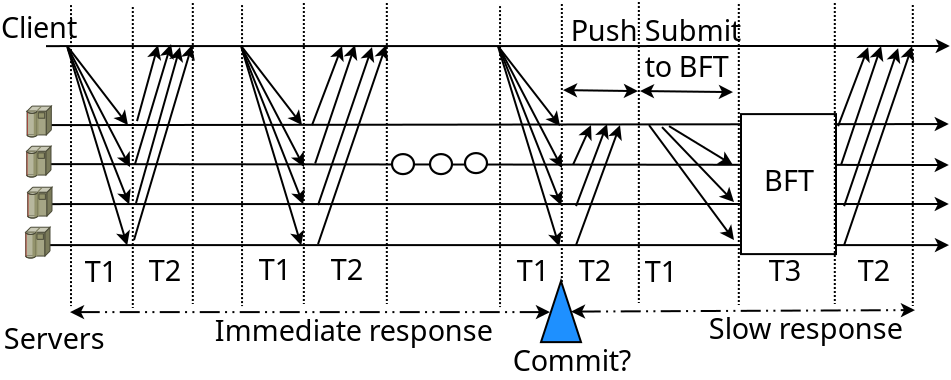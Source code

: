 <?xml version="1.0" encoding="UTF-8"?>
<dia:diagram xmlns:dia="http://www.lysator.liu.se/~alla/dia/">
  <dia:layer name="Background" visible="true">
    <dia:object type="Standard - Line" version="0" id="O0">
      <dia:attribute name="obj_pos">
        <dia:point val="2.25,20"/>
      </dia:attribute>
      <dia:attribute name="obj_bb">
        <dia:rectangle val="2.2,19.5;47.55,20.5"/>
      </dia:attribute>
      <dia:attribute name="conn_endpoints">
        <dia:point val="2.25,20"/>
        <dia:point val="47.5,20"/>
      </dia:attribute>
      <dia:attribute name="numcp">
        <dia:int val="1"/>
      </dia:attribute>
      <dia:attribute name="end_arrow">
        <dia:enum val="22"/>
      </dia:attribute>
      <dia:attribute name="end_arrow_length">
        <dia:real val="0.5"/>
      </dia:attribute>
      <dia:attribute name="end_arrow_width">
        <dia:real val="0.5"/>
      </dia:attribute>
    </dia:object>
    <dia:object type="Standard - Line" version="0" id="O1">
      <dia:attribute name="obj_pos">
        <dia:point val="2.4,17.95"/>
      </dia:attribute>
      <dia:attribute name="obj_bb">
        <dia:rectangle val="2.35,17.445;47.54,18.445"/>
      </dia:attribute>
      <dia:attribute name="conn_endpoints">
        <dia:point val="2.4,17.95"/>
        <dia:point val="47.49,17.945"/>
      </dia:attribute>
      <dia:attribute name="numcp">
        <dia:int val="1"/>
      </dia:attribute>
      <dia:attribute name="end_arrow">
        <dia:enum val="22"/>
      </dia:attribute>
      <dia:attribute name="end_arrow_length">
        <dia:real val="0.5"/>
      </dia:attribute>
      <dia:attribute name="end_arrow_width">
        <dia:real val="0.5"/>
      </dia:attribute>
    </dia:object>
    <dia:object type="Standard - Line" version="0" id="O2">
      <dia:attribute name="obj_pos">
        <dia:point val="2.4,15.95"/>
      </dia:attribute>
      <dia:attribute name="obj_bb">
        <dia:rectangle val="2.35,15.495;47.541,16.495"/>
      </dia:attribute>
      <dia:attribute name="conn_endpoints">
        <dia:point val="2.4,15.95"/>
        <dia:point val="47.49,15.995"/>
      </dia:attribute>
      <dia:attribute name="numcp">
        <dia:int val="1"/>
      </dia:attribute>
      <dia:attribute name="end_arrow">
        <dia:enum val="22"/>
      </dia:attribute>
      <dia:attribute name="end_arrow_length">
        <dia:real val="0.5"/>
      </dia:attribute>
      <dia:attribute name="end_arrow_width">
        <dia:real val="0.5"/>
      </dia:attribute>
    </dia:object>
    <dia:object type="Standard - Line" version="0" id="O3">
      <dia:attribute name="obj_pos">
        <dia:point val="2.4,14"/>
      </dia:attribute>
      <dia:attribute name="obj_bb">
        <dia:rectangle val="2.35,13.445;47.541,14.445"/>
      </dia:attribute>
      <dia:attribute name="conn_endpoints">
        <dia:point val="2.4,14"/>
        <dia:point val="47.49,13.945"/>
      </dia:attribute>
      <dia:attribute name="numcp">
        <dia:int val="1"/>
      </dia:attribute>
      <dia:attribute name="end_arrow">
        <dia:enum val="22"/>
      </dia:attribute>
      <dia:attribute name="end_arrow_length">
        <dia:real val="0.5"/>
      </dia:attribute>
      <dia:attribute name="end_arrow_width">
        <dia:real val="0.5"/>
      </dia:attribute>
    </dia:object>
    <dia:object type="Standard - Line" version="0" id="O4">
      <dia:attribute name="obj_pos">
        <dia:point val="2.35,10.05"/>
      </dia:attribute>
      <dia:attribute name="obj_bb">
        <dia:rectangle val="2.3,9.545;47.59,10.545"/>
      </dia:attribute>
      <dia:attribute name="conn_endpoints">
        <dia:point val="2.35,10.05"/>
        <dia:point val="47.54,10.045"/>
      </dia:attribute>
      <dia:attribute name="numcp">
        <dia:int val="1"/>
      </dia:attribute>
      <dia:attribute name="end_arrow">
        <dia:enum val="22"/>
      </dia:attribute>
      <dia:attribute name="end_arrow_length">
        <dia:real val="0.5"/>
      </dia:attribute>
      <dia:attribute name="end_arrow_width">
        <dia:real val="0.5"/>
      </dia:attribute>
    </dia:object>
    <dia:object type="Standard - Line" version="0" id="O5">
      <dia:attribute name="obj_pos">
        <dia:point val="3.45,10.1"/>
      </dia:attribute>
      <dia:attribute name="obj_bb">
        <dia:rectangle val="3.38,10.03;6.877,14.345"/>
      </dia:attribute>
      <dia:attribute name="conn_endpoints">
        <dia:point val="3.45,10.1"/>
        <dia:point val="6.45,14"/>
      </dia:attribute>
      <dia:attribute name="numcp">
        <dia:int val="1"/>
      </dia:attribute>
      <dia:attribute name="end_arrow">
        <dia:enum val="22"/>
      </dia:attribute>
      <dia:attribute name="end_arrow_length">
        <dia:real val="0.5"/>
      </dia:attribute>
      <dia:attribute name="end_arrow_width">
        <dia:real val="0.5"/>
      </dia:attribute>
    </dia:object>
    <dia:object type="Standard - Line" version="0" id="O6">
      <dia:attribute name="obj_pos">
        <dia:point val="3.46,10.165"/>
      </dia:attribute>
      <dia:attribute name="obj_bb">
        <dia:rectangle val="3.393,10.098;7.017,16.375"/>
      </dia:attribute>
      <dia:attribute name="conn_endpoints">
        <dia:point val="3.46,10.165"/>
        <dia:point val="6.55,16.1"/>
      </dia:attribute>
      <dia:attribute name="numcp">
        <dia:int val="1"/>
      </dia:attribute>
      <dia:attribute name="end_arrow">
        <dia:enum val="22"/>
      </dia:attribute>
      <dia:attribute name="end_arrow_length">
        <dia:real val="0.5"/>
      </dia:attribute>
      <dia:attribute name="end_arrow_width">
        <dia:real val="0.5"/>
      </dia:attribute>
    </dia:object>
    <dia:object type="Standard - Line" version="0" id="O7">
      <dia:attribute name="obj_pos">
        <dia:point val="3.45,10.2"/>
      </dia:attribute>
      <dia:attribute name="obj_bb">
        <dia:rectangle val="3.385,10.135;6.994,18.195"/>
      </dia:attribute>
      <dia:attribute name="conn_endpoints">
        <dia:point val="3.45,10.2"/>
        <dia:point val="6.51,17.965"/>
      </dia:attribute>
      <dia:attribute name="numcp">
        <dia:int val="1"/>
      </dia:attribute>
      <dia:attribute name="end_arrow">
        <dia:enum val="22"/>
      </dia:attribute>
      <dia:attribute name="end_arrow_length">
        <dia:real val="0.5"/>
      </dia:attribute>
      <dia:attribute name="end_arrow_width">
        <dia:real val="0.5"/>
      </dia:attribute>
    </dia:object>
    <dia:object type="Standard - Line" version="0" id="O8">
      <dia:attribute name="obj_pos">
        <dia:point val="3.4,10.05"/>
      </dia:attribute>
      <dia:attribute name="obj_bb">
        <dia:rectangle val="3.338,9.988;6.903,20.208"/>
      </dia:attribute>
      <dia:attribute name="conn_endpoints">
        <dia:point val="3.4,10.05"/>
        <dia:point val="6.41,20.015"/>
      </dia:attribute>
      <dia:attribute name="numcp">
        <dia:int val="1"/>
      </dia:attribute>
      <dia:attribute name="end_arrow">
        <dia:enum val="22"/>
      </dia:attribute>
      <dia:attribute name="end_arrow_length">
        <dia:real val="0.5"/>
      </dia:attribute>
      <dia:attribute name="end_arrow_width">
        <dia:real val="0.5"/>
      </dia:attribute>
    </dia:object>
    <dia:object type="Standard - Line" version="0" id="O9">
      <dia:attribute name="obj_pos">
        <dia:point val="6.9,13.8"/>
      </dia:attribute>
      <dia:attribute name="obj_bb">
        <dia:rectangle val="6.838,9.819;8.445,13.861"/>
      </dia:attribute>
      <dia:attribute name="conn_endpoints">
        <dia:point val="6.9,13.8"/>
        <dia:point val="7.95,10"/>
      </dia:attribute>
      <dia:attribute name="numcp">
        <dia:int val="1"/>
      </dia:attribute>
      <dia:attribute name="end_arrow">
        <dia:enum val="22"/>
      </dia:attribute>
      <dia:attribute name="end_arrow_length">
        <dia:real val="0.5"/>
      </dia:attribute>
      <dia:attribute name="end_arrow_width">
        <dia:real val="0.5"/>
      </dia:attribute>
    </dia:object>
    <dia:object type="Standard - Line" version="0" id="O10">
      <dia:attribute name="obj_pos">
        <dia:point val="6.8,15.95"/>
      </dia:attribute>
      <dia:attribute name="obj_bb">
        <dia:rectangle val="6.738,9.758;9.093,16.012"/>
      </dia:attribute>
      <dia:attribute name="conn_endpoints">
        <dia:point val="6.8,15.95"/>
        <dia:point val="8.6,9.95"/>
      </dia:attribute>
      <dia:attribute name="numcp">
        <dia:int val="1"/>
      </dia:attribute>
      <dia:attribute name="end_arrow">
        <dia:enum val="22"/>
      </dia:attribute>
      <dia:attribute name="end_arrow_length">
        <dia:real val="0.5"/>
      </dia:attribute>
      <dia:attribute name="end_arrow_width">
        <dia:real val="0.5"/>
      </dia:attribute>
    </dia:object>
    <dia:object type="Standard - Line" version="0" id="O11">
      <dia:attribute name="obj_pos">
        <dia:point val="6.85,17.9"/>
      </dia:attribute>
      <dia:attribute name="obj_bb">
        <dia:rectangle val="6.788,9.916;9.545,17.962"/>
      </dia:attribute>
      <dia:attribute name="conn_endpoints">
        <dia:point val="6.85,17.9"/>
        <dia:point val="9.05,10.1"/>
      </dia:attribute>
      <dia:attribute name="numcp">
        <dia:int val="1"/>
      </dia:attribute>
      <dia:attribute name="end_arrow">
        <dia:enum val="22"/>
      </dia:attribute>
      <dia:attribute name="end_arrow_length">
        <dia:real val="0.5"/>
      </dia:attribute>
      <dia:attribute name="end_arrow_width">
        <dia:real val="0.5"/>
      </dia:attribute>
    </dia:object>
    <dia:object type="Standard - Line" version="0" id="O12">
      <dia:attribute name="obj_pos">
        <dia:point val="6.75,19.75"/>
      </dia:attribute>
      <dia:attribute name="obj_bb">
        <dia:rectangle val="6.688,9.81;10.143,19.812"/>
      </dia:attribute>
      <dia:attribute name="conn_endpoints">
        <dia:point val="6.75,19.75"/>
        <dia:point val="9.65,10"/>
      </dia:attribute>
      <dia:attribute name="numcp">
        <dia:int val="1"/>
      </dia:attribute>
      <dia:attribute name="end_arrow">
        <dia:enum val="22"/>
      </dia:attribute>
      <dia:attribute name="end_arrow_length">
        <dia:real val="0.5"/>
      </dia:attribute>
      <dia:attribute name="end_arrow_width">
        <dia:real val="0.5"/>
      </dia:attribute>
    </dia:object>
    <dia:object type="Standard - Line" version="0" id="O13">
      <dia:attribute name="obj_pos">
        <dia:point val="3.6,8"/>
      </dia:attribute>
      <dia:attribute name="obj_bb">
        <dia:rectangle val="3.55,7.95;3.65,23.1"/>
      </dia:attribute>
      <dia:attribute name="conn_endpoints">
        <dia:point val="3.6,8"/>
        <dia:point val="3.6,23.05"/>
      </dia:attribute>
      <dia:attribute name="numcp">
        <dia:int val="1"/>
      </dia:attribute>
      <dia:attribute name="line_style">
        <dia:enum val="4"/>
      </dia:attribute>
    </dia:object>
    <dia:object type="Standard - Line" version="0" id="O14">
      <dia:attribute name="obj_pos">
        <dia:point val="6.69,8.095"/>
      </dia:attribute>
      <dia:attribute name="obj_bb">
        <dia:rectangle val="6.64,8.045;6.74,23.195"/>
      </dia:attribute>
      <dia:attribute name="conn_endpoints">
        <dia:point val="6.69,8.095"/>
        <dia:point val="6.69,23.145"/>
      </dia:attribute>
      <dia:attribute name="numcp">
        <dia:int val="1"/>
      </dia:attribute>
      <dia:attribute name="line_style">
        <dia:enum val="4"/>
      </dia:attribute>
    </dia:object>
    <dia:object type="Standard - Line" version="0" id="O15">
      <dia:attribute name="obj_pos">
        <dia:point val="9.69,7.895"/>
      </dia:attribute>
      <dia:attribute name="obj_bb">
        <dia:rectangle val="9.64,7.845;9.74,22.995"/>
      </dia:attribute>
      <dia:attribute name="conn_endpoints">
        <dia:point val="9.69,7.895"/>
        <dia:point val="9.69,22.945"/>
      </dia:attribute>
      <dia:attribute name="numcp">
        <dia:int val="1"/>
      </dia:attribute>
      <dia:attribute name="line_style">
        <dia:enum val="4"/>
      </dia:attribute>
    </dia:object>
    <dia:object type="Standard - Line" version="0" id="O16">
      <dia:attribute name="obj_pos">
        <dia:point val="24.945,10.047"/>
      </dia:attribute>
      <dia:attribute name="obj_bb">
        <dia:rectangle val="24.875,9.977;28.478,14.396"/>
      </dia:attribute>
      <dia:attribute name="conn_endpoints">
        <dia:point val="24.945,10.047"/>
        <dia:point val="28.052,14.05"/>
      </dia:attribute>
      <dia:attribute name="numcp">
        <dia:int val="1"/>
      </dia:attribute>
      <dia:attribute name="end_arrow">
        <dia:enum val="22"/>
      </dia:attribute>
      <dia:attribute name="end_arrow_length">
        <dia:real val="0.5"/>
      </dia:attribute>
      <dia:attribute name="end_arrow_width">
        <dia:real val="0.5"/>
      </dia:attribute>
      <dia:connections>
        <dia:connection handle="0" to="O4" connection="0"/>
      </dia:connections>
    </dia:object>
    <dia:object type="Standard - Line" version="0" id="O17">
      <dia:attribute name="obj_pos">
        <dia:point val="25.062,10.215"/>
      </dia:attribute>
      <dia:attribute name="obj_bb">
        <dia:rectangle val="24.995,10.148;28.619,16.425"/>
      </dia:attribute>
      <dia:attribute name="conn_endpoints">
        <dia:point val="25.062,10.215"/>
        <dia:point val="28.152,16.15"/>
      </dia:attribute>
      <dia:attribute name="numcp">
        <dia:int val="1"/>
      </dia:attribute>
      <dia:attribute name="end_arrow">
        <dia:enum val="22"/>
      </dia:attribute>
      <dia:attribute name="end_arrow_length">
        <dia:real val="0.5"/>
      </dia:attribute>
      <dia:attribute name="end_arrow_width">
        <dia:real val="0.5"/>
      </dia:attribute>
    </dia:object>
    <dia:object type="Standard - Line" version="0" id="O18">
      <dia:attribute name="obj_pos">
        <dia:point val="25.052,10.25"/>
      </dia:attribute>
      <dia:attribute name="obj_bb">
        <dia:rectangle val="24.988,10.185;28.596,18.245"/>
      </dia:attribute>
      <dia:attribute name="conn_endpoints">
        <dia:point val="25.052,10.25"/>
        <dia:point val="28.112,18.015"/>
      </dia:attribute>
      <dia:attribute name="numcp">
        <dia:int val="1"/>
      </dia:attribute>
      <dia:attribute name="end_arrow">
        <dia:enum val="22"/>
      </dia:attribute>
      <dia:attribute name="end_arrow_length">
        <dia:real val="0.5"/>
      </dia:attribute>
      <dia:attribute name="end_arrow_width">
        <dia:real val="0.5"/>
      </dia:attribute>
    </dia:object>
    <dia:object type="Standard - Line" version="0" id="O19">
      <dia:attribute name="obj_pos">
        <dia:point val="24.945,10.047"/>
      </dia:attribute>
      <dia:attribute name="obj_bb">
        <dia:rectangle val="24.883,9.985;28.505,20.259"/>
      </dia:attribute>
      <dia:attribute name="conn_endpoints">
        <dia:point val="24.945,10.047"/>
        <dia:point val="28.012,20.065"/>
      </dia:attribute>
      <dia:attribute name="numcp">
        <dia:int val="1"/>
      </dia:attribute>
      <dia:attribute name="end_arrow">
        <dia:enum val="22"/>
      </dia:attribute>
      <dia:attribute name="end_arrow_length">
        <dia:real val="0.5"/>
      </dia:attribute>
      <dia:attribute name="end_arrow_width">
        <dia:real val="0.5"/>
      </dia:attribute>
      <dia:connections>
        <dia:connection handle="0" to="O4" connection="0"/>
      </dia:connections>
    </dia:object>
    <dia:object type="Standard - Line" version="0" id="O20">
      <dia:attribute name="obj_pos">
        <dia:point val="28.707,15.969"/>
      </dia:attribute>
      <dia:attribute name="obj_bb">
        <dia:rectangle val="28.641,13.748;30.076,16.035"/>
      </dia:attribute>
      <dia:attribute name="conn_endpoints">
        <dia:point val="28.707,15.969"/>
        <dia:point val="29.6,14"/>
      </dia:attribute>
      <dia:attribute name="numcp">
        <dia:int val="1"/>
      </dia:attribute>
      <dia:attribute name="end_arrow">
        <dia:enum val="22"/>
      </dia:attribute>
      <dia:attribute name="end_arrow_length">
        <dia:real val="0.5"/>
      </dia:attribute>
      <dia:attribute name="end_arrow_width">
        <dia:real val="0.5"/>
      </dia:attribute>
    </dia:object>
    <dia:object type="Standard - Line" version="0" id="O21">
      <dia:attribute name="obj_pos">
        <dia:point val="28.852,18.05"/>
      </dia:attribute>
      <dia:attribute name="obj_bb">
        <dia:rectangle val="28.788,13.727;30.885,18.114"/>
      </dia:attribute>
      <dia:attribute name="conn_endpoints">
        <dia:point val="28.852,18.05"/>
        <dia:point val="30.4,13.95"/>
      </dia:attribute>
      <dia:attribute name="numcp">
        <dia:int val="1"/>
      </dia:attribute>
      <dia:attribute name="end_arrow">
        <dia:enum val="22"/>
      </dia:attribute>
      <dia:attribute name="end_arrow_length">
        <dia:real val="0.5"/>
      </dia:attribute>
      <dia:attribute name="end_arrow_width">
        <dia:real val="0.5"/>
      </dia:attribute>
    </dia:object>
    <dia:object type="Standard - Line" version="0" id="O22">
      <dia:attribute name="obj_pos">
        <dia:point val="28.852,20"/>
      </dia:attribute>
      <dia:attribute name="obj_bb">
        <dia:rectangle val="28.788,13.781;31.537,20.064"/>
      </dia:attribute>
      <dia:attribute name="conn_endpoints">
        <dia:point val="28.852,20"/>
        <dia:point val="31.05,14"/>
      </dia:attribute>
      <dia:attribute name="numcp">
        <dia:int val="1"/>
      </dia:attribute>
      <dia:attribute name="end_arrow">
        <dia:enum val="22"/>
      </dia:attribute>
      <dia:attribute name="end_arrow_length">
        <dia:real val="0.5"/>
      </dia:attribute>
      <dia:attribute name="end_arrow_width">
        <dia:real val="0.5"/>
      </dia:attribute>
    </dia:object>
    <dia:object type="Standard - Line" version="0" id="O23">
      <dia:attribute name="obj_pos">
        <dia:point val="25.052,8.05"/>
      </dia:attribute>
      <dia:attribute name="obj_bb">
        <dia:rectangle val="25.002,8;25.102,23.15"/>
      </dia:attribute>
      <dia:attribute name="conn_endpoints">
        <dia:point val="25.052,8.05"/>
        <dia:point val="25.052,23.1"/>
      </dia:attribute>
      <dia:attribute name="numcp">
        <dia:int val="1"/>
      </dia:attribute>
      <dia:attribute name="line_style">
        <dia:enum val="4"/>
      </dia:attribute>
    </dia:object>
    <dia:object type="Standard - Line" version="0" id="O24">
      <dia:attribute name="obj_pos">
        <dia:point val="28.142,7.945"/>
      </dia:attribute>
      <dia:attribute name="obj_bb">
        <dia:rectangle val="28.092,7.895;28.192,23.045"/>
      </dia:attribute>
      <dia:attribute name="conn_endpoints">
        <dia:point val="28.142,7.945"/>
        <dia:point val="28.142,22.995"/>
      </dia:attribute>
      <dia:attribute name="numcp">
        <dia:int val="1"/>
      </dia:attribute>
      <dia:attribute name="line_style">
        <dia:enum val="4"/>
      </dia:attribute>
    </dia:object>
    <dia:object type="Standard - Line" version="0" id="O25">
      <dia:attribute name="obj_pos">
        <dia:point val="31.992,7.845"/>
      </dia:attribute>
      <dia:attribute name="obj_bb">
        <dia:rectangle val="31.942,7.795;32.042,22.945"/>
      </dia:attribute>
      <dia:attribute name="conn_endpoints">
        <dia:point val="31.992,7.845"/>
        <dia:point val="31.992,22.895"/>
      </dia:attribute>
      <dia:attribute name="numcp">
        <dia:int val="1"/>
      </dia:attribute>
      <dia:attribute name="line_style">
        <dia:enum val="4"/>
      </dia:attribute>
    </dia:object>
    <dia:object type="Standard - Line" version="0" id="O26">
      <dia:attribute name="obj_pos">
        <dia:point val="33.5,14.05"/>
      </dia:attribute>
      <dia:attribute name="obj_bb">
        <dia:rectangle val="33.431,13.981;37.003,16.453"/>
      </dia:attribute>
      <dia:attribute name="conn_endpoints">
        <dia:point val="33.5,14.05"/>
        <dia:point val="36.7,16"/>
      </dia:attribute>
      <dia:attribute name="numcp">
        <dia:int val="1"/>
      </dia:attribute>
      <dia:attribute name="end_arrow">
        <dia:enum val="22"/>
      </dia:attribute>
      <dia:attribute name="end_arrow_length">
        <dia:real val="0.5"/>
      </dia:attribute>
      <dia:attribute name="end_arrow_width">
        <dia:real val="0.5"/>
      </dia:attribute>
    </dia:object>
    <dia:object type="Standard - Line" version="0" id="O27">
      <dia:attribute name="obj_pos">
        <dia:point val="33.15,14.1"/>
      </dia:attribute>
      <dia:attribute name="obj_bb">
        <dia:rectangle val="33.079,14.029;37.145,18.232"/>
      </dia:attribute>
      <dia:attribute name="conn_endpoints">
        <dia:point val="33.15,14.1"/>
        <dia:point val="36.75,17.85"/>
      </dia:attribute>
      <dia:attribute name="numcp">
        <dia:int val="1"/>
      </dia:attribute>
      <dia:attribute name="end_arrow">
        <dia:enum val="22"/>
      </dia:attribute>
      <dia:attribute name="end_arrow_length">
        <dia:real val="0.5"/>
      </dia:attribute>
      <dia:attribute name="end_arrow_width">
        <dia:real val="0.5"/>
      </dia:attribute>
    </dia:object>
    <dia:object type="Standard - Line" version="0" id="O28">
      <dia:attribute name="obj_pos">
        <dia:point val="32.5,14"/>
      </dia:attribute>
      <dia:attribute name="obj_bb">
        <dia:rectangle val="32.43,13.93;37.182,20.087"/>
      </dia:attribute>
      <dia:attribute name="conn_endpoints">
        <dia:point val="32.5,14"/>
        <dia:point val="36.75,19.75"/>
      </dia:attribute>
      <dia:attribute name="numcp">
        <dia:int val="1"/>
      </dia:attribute>
      <dia:attribute name="end_arrow">
        <dia:enum val="22"/>
      </dia:attribute>
      <dia:attribute name="end_arrow_length">
        <dia:real val="0.5"/>
      </dia:attribute>
      <dia:attribute name="end_arrow_width">
        <dia:real val="0.5"/>
      </dia:attribute>
    </dia:object>
    <dia:object type="Standard - Box" version="0" id="O29">
      <dia:attribute name="obj_pos">
        <dia:point val="37.1,13.45"/>
      </dia:attribute>
      <dia:attribute name="obj_bb">
        <dia:rectangle val="37.05,13.4;41.9,20.5"/>
      </dia:attribute>
      <dia:attribute name="elem_corner">
        <dia:point val="37.1,13.45"/>
      </dia:attribute>
      <dia:attribute name="elem_width">
        <dia:real val="4.75"/>
      </dia:attribute>
      <dia:attribute name="elem_height">
        <dia:real val="7.0"/>
      </dia:attribute>
      <dia:attribute name="show_background">
        <dia:boolean val="true"/>
      </dia:attribute>
    </dia:object>
    <dia:object type="Standard - Line" version="0" id="O30">
      <dia:attribute name="obj_pos">
        <dia:point val="41.955,14.054"/>
      </dia:attribute>
      <dia:attribute name="obj_bb">
        <dia:rectangle val="41.89,9.88;43.94,14.118"/>
      </dia:attribute>
      <dia:attribute name="conn_endpoints">
        <dia:point val="41.955,14.054"/>
        <dia:point val="43.455,10.104"/>
      </dia:attribute>
      <dia:attribute name="numcp">
        <dia:int val="1"/>
      </dia:attribute>
      <dia:attribute name="end_arrow">
        <dia:enum val="22"/>
      </dia:attribute>
      <dia:attribute name="end_arrow_length">
        <dia:real val="0.5"/>
      </dia:attribute>
      <dia:attribute name="end_arrow_width">
        <dia:real val="0.5"/>
      </dia:attribute>
    </dia:object>
    <dia:object type="Standard - Line" version="0" id="O31">
      <dia:attribute name="obj_pos">
        <dia:point val="42.109,15.973"/>
      </dia:attribute>
      <dia:attribute name="obj_bb">
        <dia:rectangle val="42.046,9.847;44.594,16.037"/>
      </dia:attribute>
      <dia:attribute name="conn_endpoints">
        <dia:point val="42.109,15.973"/>
        <dia:point val="44.105,10.054"/>
      </dia:attribute>
      <dia:attribute name="numcp">
        <dia:int val="1"/>
      </dia:attribute>
      <dia:attribute name="end_arrow">
        <dia:enum val="22"/>
      </dia:attribute>
      <dia:attribute name="end_arrow_length">
        <dia:real val="0.5"/>
      </dia:attribute>
      <dia:attribute name="end_arrow_width">
        <dia:real val="0.5"/>
      </dia:attribute>
    </dia:object>
    <dia:object type="Standard - Line" version="0" id="O32">
      <dia:attribute name="obj_pos">
        <dia:point val="42.255,18.054"/>
      </dia:attribute>
      <dia:attribute name="obj_bb">
        <dia:rectangle val="42.191,9.945;45.444,18.117"/>
      </dia:attribute>
      <dia:attribute name="conn_endpoints">
        <dia:point val="42.255,18.054"/>
        <dia:point val="44.955,10.154"/>
      </dia:attribute>
      <dia:attribute name="numcp">
        <dia:int val="1"/>
      </dia:attribute>
      <dia:attribute name="end_arrow">
        <dia:enum val="22"/>
      </dia:attribute>
      <dia:attribute name="end_arrow_length">
        <dia:real val="0.5"/>
      </dia:attribute>
      <dia:attribute name="end_arrow_width">
        <dia:real val="0.5"/>
      </dia:attribute>
    </dia:object>
    <dia:object type="Standard - Line" version="0" id="O33">
      <dia:attribute name="obj_pos">
        <dia:point val="42.255,20.004"/>
      </dia:attribute>
      <dia:attribute name="obj_bb">
        <dia:rectangle val="42.191,9.845;46.144,20.067"/>
      </dia:attribute>
      <dia:attribute name="conn_endpoints">
        <dia:point val="42.255,20.004"/>
        <dia:point val="45.654,10.054"/>
      </dia:attribute>
      <dia:attribute name="numcp">
        <dia:int val="1"/>
      </dia:attribute>
      <dia:attribute name="end_arrow">
        <dia:enum val="22"/>
      </dia:attribute>
      <dia:attribute name="end_arrow_length">
        <dia:real val="0.5"/>
      </dia:attribute>
      <dia:attribute name="end_arrow_width">
        <dia:real val="0.5"/>
      </dia:attribute>
    </dia:object>
    <dia:object type="Standard - Line" version="0" id="O34">
      <dia:attribute name="obj_pos">
        <dia:point val="12.152,10.1"/>
      </dia:attribute>
      <dia:attribute name="obj_bb">
        <dia:rectangle val="12.082,10.03;15.579,14.345"/>
      </dia:attribute>
      <dia:attribute name="conn_endpoints">
        <dia:point val="12.152,10.1"/>
        <dia:point val="15.152,14"/>
      </dia:attribute>
      <dia:attribute name="numcp">
        <dia:int val="1"/>
      </dia:attribute>
      <dia:attribute name="end_arrow">
        <dia:enum val="22"/>
      </dia:attribute>
      <dia:attribute name="end_arrow_length">
        <dia:real val="0.5"/>
      </dia:attribute>
      <dia:attribute name="end_arrow_width">
        <dia:real val="0.5"/>
      </dia:attribute>
    </dia:object>
    <dia:object type="Standard - Line" version="0" id="O35">
      <dia:attribute name="obj_pos">
        <dia:point val="12.162,10.165"/>
      </dia:attribute>
      <dia:attribute name="obj_bb">
        <dia:rectangle val="12.095,10.098;15.719,16.375"/>
      </dia:attribute>
      <dia:attribute name="conn_endpoints">
        <dia:point val="12.162,10.165"/>
        <dia:point val="15.252,16.1"/>
      </dia:attribute>
      <dia:attribute name="numcp">
        <dia:int val="1"/>
      </dia:attribute>
      <dia:attribute name="end_arrow">
        <dia:enum val="22"/>
      </dia:attribute>
      <dia:attribute name="end_arrow_length">
        <dia:real val="0.5"/>
      </dia:attribute>
      <dia:attribute name="end_arrow_width">
        <dia:real val="0.5"/>
      </dia:attribute>
    </dia:object>
    <dia:object type="Standard - Line" version="0" id="O36">
      <dia:attribute name="obj_pos">
        <dia:point val="12.152,10.2"/>
      </dia:attribute>
      <dia:attribute name="obj_bb">
        <dia:rectangle val="12.088,10.135;15.696,18.195"/>
      </dia:attribute>
      <dia:attribute name="conn_endpoints">
        <dia:point val="12.152,10.2"/>
        <dia:point val="15.212,17.965"/>
      </dia:attribute>
      <dia:attribute name="numcp">
        <dia:int val="1"/>
      </dia:attribute>
      <dia:attribute name="end_arrow">
        <dia:enum val="22"/>
      </dia:attribute>
      <dia:attribute name="end_arrow_length">
        <dia:real val="0.5"/>
      </dia:attribute>
      <dia:attribute name="end_arrow_width">
        <dia:real val="0.5"/>
      </dia:attribute>
    </dia:object>
    <dia:object type="Standard - Line" version="0" id="O37">
      <dia:attribute name="obj_pos">
        <dia:point val="12.102,10.05"/>
      </dia:attribute>
      <dia:attribute name="obj_bb">
        <dia:rectangle val="12.04,9.988;15.605,20.208"/>
      </dia:attribute>
      <dia:attribute name="conn_endpoints">
        <dia:point val="12.102,10.05"/>
        <dia:point val="15.112,20.015"/>
      </dia:attribute>
      <dia:attribute name="numcp">
        <dia:int val="1"/>
      </dia:attribute>
      <dia:attribute name="end_arrow">
        <dia:enum val="22"/>
      </dia:attribute>
      <dia:attribute name="end_arrow_length">
        <dia:real val="0.5"/>
      </dia:attribute>
      <dia:attribute name="end_arrow_width">
        <dia:real val="0.5"/>
      </dia:attribute>
    </dia:object>
    <dia:object type="Standard - Line" version="0" id="O38">
      <dia:attribute name="obj_pos">
        <dia:point val="15.652,14"/>
      </dia:attribute>
      <dia:attribute name="obj_bb">
        <dia:rectangle val="15.588,9.826;17.637,14.065"/>
      </dia:attribute>
      <dia:attribute name="conn_endpoints">
        <dia:point val="15.652,14"/>
        <dia:point val="17.152,10.05"/>
      </dia:attribute>
      <dia:attribute name="numcp">
        <dia:int val="1"/>
      </dia:attribute>
      <dia:attribute name="end_arrow">
        <dia:enum val="22"/>
      </dia:attribute>
      <dia:attribute name="end_arrow_length">
        <dia:real val="0.5"/>
      </dia:attribute>
      <dia:attribute name="end_arrow_width">
        <dia:real val="0.5"/>
      </dia:attribute>
    </dia:object>
    <dia:object type="Standard - Line" version="0" id="O39">
      <dia:attribute name="obj_pos">
        <dia:point val="15.807,15.919"/>
      </dia:attribute>
      <dia:attribute name="obj_bb">
        <dia:rectangle val="15.743,9.793;18.292,15.983"/>
      </dia:attribute>
      <dia:attribute name="conn_endpoints">
        <dia:point val="15.807,15.919"/>
        <dia:point val="17.802,10"/>
      </dia:attribute>
      <dia:attribute name="numcp">
        <dia:int val="1"/>
      </dia:attribute>
      <dia:attribute name="end_arrow">
        <dia:enum val="22"/>
      </dia:attribute>
      <dia:attribute name="end_arrow_length">
        <dia:real val="0.5"/>
      </dia:attribute>
      <dia:attribute name="end_arrow_width">
        <dia:real val="0.5"/>
      </dia:attribute>
    </dia:object>
    <dia:object type="Standard - Line" version="0" id="O40">
      <dia:attribute name="obj_pos">
        <dia:point val="15.952,18"/>
      </dia:attribute>
      <dia:attribute name="obj_bb">
        <dia:rectangle val="15.889,9.891;19.142,18.064"/>
      </dia:attribute>
      <dia:attribute name="conn_endpoints">
        <dia:point val="15.952,18"/>
        <dia:point val="18.652,10.1"/>
      </dia:attribute>
      <dia:attribute name="numcp">
        <dia:int val="1"/>
      </dia:attribute>
      <dia:attribute name="end_arrow">
        <dia:enum val="22"/>
      </dia:attribute>
      <dia:attribute name="end_arrow_length">
        <dia:real val="0.5"/>
      </dia:attribute>
      <dia:attribute name="end_arrow_width">
        <dia:real val="0.5"/>
      </dia:attribute>
    </dia:object>
    <dia:object type="Standard - Line" version="0" id="O41">
      <dia:attribute name="obj_pos">
        <dia:point val="15.952,19.95"/>
      </dia:attribute>
      <dia:attribute name="obj_bb">
        <dia:rectangle val="15.889,9.791;19.842,20.014"/>
      </dia:attribute>
      <dia:attribute name="conn_endpoints">
        <dia:point val="15.952,19.95"/>
        <dia:point val="19.352,10"/>
      </dia:attribute>
      <dia:attribute name="numcp">
        <dia:int val="1"/>
      </dia:attribute>
      <dia:attribute name="end_arrow">
        <dia:enum val="22"/>
      </dia:attribute>
      <dia:attribute name="end_arrow_length">
        <dia:real val="0.5"/>
      </dia:attribute>
      <dia:attribute name="end_arrow_width">
        <dia:real val="0.5"/>
      </dia:attribute>
    </dia:object>
    <dia:object type="Standard - Line" version="0" id="O42">
      <dia:attribute name="obj_pos">
        <dia:point val="12.152,8"/>
      </dia:attribute>
      <dia:attribute name="obj_bb">
        <dia:rectangle val="12.102,7.95;12.202,23.1"/>
      </dia:attribute>
      <dia:attribute name="conn_endpoints">
        <dia:point val="12.152,8"/>
        <dia:point val="12.152,23.05"/>
      </dia:attribute>
      <dia:attribute name="numcp">
        <dia:int val="1"/>
      </dia:attribute>
      <dia:attribute name="line_style">
        <dia:enum val="4"/>
      </dia:attribute>
    </dia:object>
    <dia:object type="Standard - Line" version="0" id="O43">
      <dia:attribute name="obj_pos">
        <dia:point val="15.242,7.895"/>
      </dia:attribute>
      <dia:attribute name="obj_bb">
        <dia:rectangle val="15.192,7.845;15.292,22.995"/>
      </dia:attribute>
      <dia:attribute name="conn_endpoints">
        <dia:point val="15.242,7.895"/>
        <dia:point val="15.242,22.945"/>
      </dia:attribute>
      <dia:attribute name="numcp">
        <dia:int val="1"/>
      </dia:attribute>
      <dia:attribute name="line_style">
        <dia:enum val="4"/>
      </dia:attribute>
    </dia:object>
    <dia:object type="Standard - Line" version="0" id="O44">
      <dia:attribute name="obj_pos">
        <dia:point val="19.392,7.895"/>
      </dia:attribute>
      <dia:attribute name="obj_bb">
        <dia:rectangle val="19.342,7.845;19.442,22.995"/>
      </dia:attribute>
      <dia:attribute name="conn_endpoints">
        <dia:point val="19.392,7.895"/>
        <dia:point val="19.392,22.945"/>
      </dia:attribute>
      <dia:attribute name="numcp">
        <dia:int val="1"/>
      </dia:attribute>
      <dia:attribute name="line_style">
        <dia:enum val="4"/>
      </dia:attribute>
    </dia:object>
    <dia:object type="Standard - Text" version="0" id="O45">
      <dia:attribute name="obj_pos">
        <dia:point val="38.25,17.3"/>
      </dia:attribute>
      <dia:attribute name="obj_bb">
        <dia:rectangle val="38.209,15.909;40.75,18.133"/>
      </dia:attribute>
      <dia:attribute name="text">
        <dia:composite type="text">
          <dia:attribute name="string">
            <dia:string>#BFT#</dia:string>
          </dia:attribute>
          <dia:attribute name="font">
            <dia:font family="sans" style="0" name="Helvetica"/>
          </dia:attribute>
          <dia:attribute name="height">
            <dia:real val="1.8"/>
          </dia:attribute>
          <dia:attribute name="pos">
            <dia:point val="38.25,17.3"/>
          </dia:attribute>
          <dia:attribute name="color">
            <dia:color val="#000000"/>
          </dia:attribute>
          <dia:attribute name="alignment">
            <dia:enum val="0"/>
          </dia:attribute>
        </dia:composite>
      </dia:attribute>
    </dia:object>
    <dia:object type="Standard - Text" version="0" id="O46">
      <dia:attribute name="obj_pos">
        <dia:point val="0.1,9.65"/>
      </dia:attribute>
      <dia:attribute name="obj_bb">
        <dia:rectangle val="0.1,8.259;3.541,10.482"/>
      </dia:attribute>
      <dia:attribute name="text">
        <dia:composite type="text">
          <dia:attribute name="string">
            <dia:string>#Client#</dia:string>
          </dia:attribute>
          <dia:attribute name="font">
            <dia:font family="sans" style="0" name="Helvetica"/>
          </dia:attribute>
          <dia:attribute name="height">
            <dia:real val="1.8"/>
          </dia:attribute>
          <dia:attribute name="pos">
            <dia:point val="0.1,9.65"/>
          </dia:attribute>
          <dia:attribute name="color">
            <dia:color val="#000000"/>
          </dia:attribute>
          <dia:attribute name="alignment">
            <dia:enum val="0"/>
          </dia:attribute>
        </dia:composite>
      </dia:attribute>
    </dia:object>
    <dia:object type="Standard - Text" version="0" id="O47">
      <dia:attribute name="obj_pos">
        <dia:point val="0.24,25.195"/>
      </dia:attribute>
      <dia:attribute name="obj_bb">
        <dia:rectangle val="0.24,23.804;4.881,26.027"/>
      </dia:attribute>
      <dia:attribute name="text">
        <dia:composite type="text">
          <dia:attribute name="string">
            <dia:string>#Servers#</dia:string>
          </dia:attribute>
          <dia:attribute name="font">
            <dia:font family="sans" style="0" name="Helvetica"/>
          </dia:attribute>
          <dia:attribute name="height">
            <dia:real val="1.8"/>
          </dia:attribute>
          <dia:attribute name="pos">
            <dia:point val="0.24,25.195"/>
          </dia:attribute>
          <dia:attribute name="color">
            <dia:color val="#000000"/>
          </dia:attribute>
          <dia:attribute name="alignment">
            <dia:enum val="0"/>
          </dia:attribute>
        </dia:composite>
      </dia:attribute>
    </dia:object>
    <dia:object type="Standard - Text" version="0" id="O48">
      <dia:attribute name="obj_pos">
        <dia:point val="4.29,21.845"/>
      </dia:attribute>
      <dia:attribute name="obj_bb">
        <dia:rectangle val="4.249,20.454;5.84,22.677"/>
      </dia:attribute>
      <dia:attribute name="text">
        <dia:composite type="text">
          <dia:attribute name="string">
            <dia:string>#T1#</dia:string>
          </dia:attribute>
          <dia:attribute name="font">
            <dia:font family="sans" style="0" name="Helvetica"/>
          </dia:attribute>
          <dia:attribute name="height">
            <dia:real val="1.8"/>
          </dia:attribute>
          <dia:attribute name="pos">
            <dia:point val="4.29,21.845"/>
          </dia:attribute>
          <dia:attribute name="color">
            <dia:color val="#000000"/>
          </dia:attribute>
          <dia:attribute name="alignment">
            <dia:enum val="0"/>
          </dia:attribute>
        </dia:composite>
      </dia:attribute>
    </dia:object>
    <dia:object type="Standard - Text" version="0" id="O49">
      <dia:attribute name="obj_pos">
        <dia:point val="7.49,21.795"/>
      </dia:attribute>
      <dia:attribute name="obj_bb">
        <dia:rectangle val="7.449,20.404;9.04,22.628"/>
      </dia:attribute>
      <dia:attribute name="text">
        <dia:composite type="text">
          <dia:attribute name="string">
            <dia:string>#T2#</dia:string>
          </dia:attribute>
          <dia:attribute name="font">
            <dia:font family="sans" style="0" name="Helvetica"/>
          </dia:attribute>
          <dia:attribute name="height">
            <dia:real val="1.8"/>
          </dia:attribute>
          <dia:attribute name="pos">
            <dia:point val="7.49,21.795"/>
          </dia:attribute>
          <dia:attribute name="color">
            <dia:color val="#000000"/>
          </dia:attribute>
          <dia:attribute name="alignment">
            <dia:enum val="0"/>
          </dia:attribute>
        </dia:composite>
      </dia:attribute>
    </dia:object>
    <dia:object type="Standard - Text" version="0" id="O50">
      <dia:attribute name="obj_pos">
        <dia:point val="25.89,21.795"/>
      </dia:attribute>
      <dia:attribute name="obj_bb">
        <dia:rectangle val="25.849,20.404;27.44,22.628"/>
      </dia:attribute>
      <dia:attribute name="text">
        <dia:composite type="text">
          <dia:attribute name="string">
            <dia:string>#T1#</dia:string>
          </dia:attribute>
          <dia:attribute name="font">
            <dia:font family="sans" style="0" name="Helvetica"/>
          </dia:attribute>
          <dia:attribute name="height">
            <dia:real val="1.8"/>
          </dia:attribute>
          <dia:attribute name="pos">
            <dia:point val="25.89,21.795"/>
          </dia:attribute>
          <dia:attribute name="color">
            <dia:color val="#000000"/>
          </dia:attribute>
          <dia:attribute name="alignment">
            <dia:enum val="0"/>
          </dia:attribute>
        </dia:composite>
      </dia:attribute>
    </dia:object>
    <dia:object type="Standard - Text" version="0" id="O51">
      <dia:attribute name="obj_pos">
        <dia:point val="28.99,21.795"/>
      </dia:attribute>
      <dia:attribute name="obj_bb">
        <dia:rectangle val="28.949,20.404;30.54,22.628"/>
      </dia:attribute>
      <dia:attribute name="text">
        <dia:composite type="text">
          <dia:attribute name="string">
            <dia:string>#T2#</dia:string>
          </dia:attribute>
          <dia:attribute name="font">
            <dia:font family="sans" style="0" name="Helvetica"/>
          </dia:attribute>
          <dia:attribute name="height">
            <dia:real val="1.8"/>
          </dia:attribute>
          <dia:attribute name="pos">
            <dia:point val="28.99,21.795"/>
          </dia:attribute>
          <dia:attribute name="color">
            <dia:color val="#000000"/>
          </dia:attribute>
          <dia:attribute name="alignment">
            <dia:enum val="0"/>
          </dia:attribute>
        </dia:composite>
      </dia:attribute>
    </dia:object>
    <dia:object type="Standard - Text" version="0" id="O52">
      <dia:attribute name="obj_pos">
        <dia:point val="32.29,21.845"/>
      </dia:attribute>
      <dia:attribute name="obj_bb">
        <dia:rectangle val="32.249,20.454;33.84,22.677"/>
      </dia:attribute>
      <dia:attribute name="text">
        <dia:composite type="text">
          <dia:attribute name="string">
            <dia:string>#T1#</dia:string>
          </dia:attribute>
          <dia:attribute name="font">
            <dia:font family="sans" style="0" name="Helvetica"/>
          </dia:attribute>
          <dia:attribute name="height">
            <dia:real val="1.8"/>
          </dia:attribute>
          <dia:attribute name="pos">
            <dia:point val="32.29,21.845"/>
          </dia:attribute>
          <dia:attribute name="color">
            <dia:color val="#000000"/>
          </dia:attribute>
          <dia:attribute name="alignment">
            <dia:enum val="0"/>
          </dia:attribute>
        </dia:composite>
      </dia:attribute>
    </dia:object>
    <dia:object type="Standard - Text" version="0" id="O53">
      <dia:attribute name="obj_pos">
        <dia:point val="42.94,21.795"/>
      </dia:attribute>
      <dia:attribute name="obj_bb">
        <dia:rectangle val="42.899,20.404;44.49,22.628"/>
      </dia:attribute>
      <dia:attribute name="text">
        <dia:composite type="text">
          <dia:attribute name="string">
            <dia:string>#T2#</dia:string>
          </dia:attribute>
          <dia:attribute name="font">
            <dia:font family="sans" style="0" name="Helvetica"/>
          </dia:attribute>
          <dia:attribute name="height">
            <dia:real val="1.8"/>
          </dia:attribute>
          <dia:attribute name="pos">
            <dia:point val="42.94,21.795"/>
          </dia:attribute>
          <dia:attribute name="color">
            <dia:color val="#000000"/>
          </dia:attribute>
          <dia:attribute name="alignment">
            <dia:enum val="0"/>
          </dia:attribute>
        </dia:composite>
      </dia:attribute>
    </dia:object>
    <dia:object type="Standard - Line" version="0" id="O54">
      <dia:attribute name="obj_pos">
        <dia:point val="45.69,7.995"/>
      </dia:attribute>
      <dia:attribute name="obj_bb">
        <dia:rectangle val="45.64,7.945;45.74,23.095"/>
      </dia:attribute>
      <dia:attribute name="conn_endpoints">
        <dia:point val="45.69,7.995"/>
        <dia:point val="45.69,23.045"/>
      </dia:attribute>
      <dia:attribute name="numcp">
        <dia:int val="1"/>
      </dia:attribute>
      <dia:attribute name="line_style">
        <dia:enum val="4"/>
      </dia:attribute>
    </dia:object>
    <dia:object type="Standard - Text" version="0" id="O55">
      <dia:attribute name="obj_pos">
        <dia:point val="12.99,21.745"/>
      </dia:attribute>
      <dia:attribute name="obj_bb">
        <dia:rectangle val="12.99,20.354;14.581,22.578"/>
      </dia:attribute>
      <dia:attribute name="text">
        <dia:composite type="text">
          <dia:attribute name="string">
            <dia:string>#T1#</dia:string>
          </dia:attribute>
          <dia:attribute name="font">
            <dia:font family="sans" style="0" name="Helvetica"/>
          </dia:attribute>
          <dia:attribute name="height">
            <dia:real val="1.8"/>
          </dia:attribute>
          <dia:attribute name="pos">
            <dia:point val="12.99,21.745"/>
          </dia:attribute>
          <dia:attribute name="color">
            <dia:color val="#000000"/>
          </dia:attribute>
          <dia:attribute name="alignment">
            <dia:enum val="0"/>
          </dia:attribute>
        </dia:composite>
      </dia:attribute>
    </dia:object>
    <dia:object type="Standard - Text" version="0" id="O56">
      <dia:attribute name="obj_pos">
        <dia:point val="16.59,21.745"/>
      </dia:attribute>
      <dia:attribute name="obj_bb">
        <dia:rectangle val="16.549,20.354;18.14,22.578"/>
      </dia:attribute>
      <dia:attribute name="text">
        <dia:composite type="text">
          <dia:attribute name="string">
            <dia:string>#T2#</dia:string>
          </dia:attribute>
          <dia:attribute name="font">
            <dia:font family="sans" style="0" name="Helvetica"/>
          </dia:attribute>
          <dia:attribute name="height">
            <dia:real val="1.8"/>
          </dia:attribute>
          <dia:attribute name="pos">
            <dia:point val="16.59,21.745"/>
          </dia:attribute>
          <dia:attribute name="color">
            <dia:color val="#000000"/>
          </dia:attribute>
          <dia:attribute name="alignment">
            <dia:enum val="0"/>
          </dia:attribute>
        </dia:composite>
      </dia:attribute>
    </dia:object>
    <dia:object type="Standard - Line" version="0" id="O57">
      <dia:attribute name="obj_pos">
        <dia:point val="36.99,7.945"/>
      </dia:attribute>
      <dia:attribute name="obj_bb">
        <dia:rectangle val="36.94,7.895;37.04,23.045"/>
      </dia:attribute>
      <dia:attribute name="conn_endpoints">
        <dia:point val="36.99,7.945"/>
        <dia:point val="36.99,22.995"/>
      </dia:attribute>
      <dia:attribute name="numcp">
        <dia:int val="1"/>
      </dia:attribute>
      <dia:attribute name="line_style">
        <dia:enum val="4"/>
      </dia:attribute>
    </dia:object>
    <dia:object type="Standard - Line" version="0" id="O58">
      <dia:attribute name="obj_pos">
        <dia:point val="41.79,7.895"/>
      </dia:attribute>
      <dia:attribute name="obj_bb">
        <dia:rectangle val="41.74,7.845;41.84,22.995"/>
      </dia:attribute>
      <dia:attribute name="conn_endpoints">
        <dia:point val="41.79,7.895"/>
        <dia:point val="41.79,22.945"/>
      </dia:attribute>
      <dia:attribute name="numcp">
        <dia:int val="1"/>
      </dia:attribute>
      <dia:attribute name="line_style">
        <dia:enum val="4"/>
      </dia:attribute>
    </dia:object>
    <dia:object type="Standard - Text" version="0" id="O59">
      <dia:attribute name="obj_pos">
        <dia:point val="38.49,21.795"/>
      </dia:attribute>
      <dia:attribute name="obj_bb">
        <dia:rectangle val="38.449,20.404;40.04,22.628"/>
      </dia:attribute>
      <dia:attribute name="text">
        <dia:composite type="text">
          <dia:attribute name="string">
            <dia:string>#T3#</dia:string>
          </dia:attribute>
          <dia:attribute name="font">
            <dia:font family="sans" style="0" name="Helvetica"/>
          </dia:attribute>
          <dia:attribute name="height">
            <dia:real val="1.8"/>
          </dia:attribute>
          <dia:attribute name="pos">
            <dia:point val="38.49,21.795"/>
          </dia:attribute>
          <dia:attribute name="color">
            <dia:color val="#000000"/>
          </dia:attribute>
          <dia:attribute name="alignment">
            <dia:enum val="0"/>
          </dia:attribute>
        </dia:composite>
      </dia:attribute>
    </dia:object>
    <dia:object type="Standard - Ellipse" version="0" id="O60">
      <dia:attribute name="obj_pos">
        <dia:point val="19.65,15.45"/>
      </dia:attribute>
      <dia:attribute name="obj_bb">
        <dia:rectangle val="19.595,15.395;20.805,16.505"/>
      </dia:attribute>
      <dia:attribute name="elem_corner">
        <dia:point val="19.65,15.45"/>
      </dia:attribute>
      <dia:attribute name="elem_width">
        <dia:real val="1.1"/>
      </dia:attribute>
      <dia:attribute name="elem_height">
        <dia:real val="1"/>
      </dia:attribute>
      <dia:attribute name="border_width">
        <dia:real val="0.11"/>
      </dia:attribute>
    </dia:object>
    <dia:object type="Standard - Ellipse" version="0" id="O61">
      <dia:attribute name="obj_pos">
        <dia:point val="21.55,15.45"/>
      </dia:attribute>
      <dia:attribute name="obj_bb">
        <dia:rectangle val="21.495,15.395;22.705,16.505"/>
      </dia:attribute>
      <dia:attribute name="elem_corner">
        <dia:point val="21.55,15.45"/>
      </dia:attribute>
      <dia:attribute name="elem_width">
        <dia:real val="1.1"/>
      </dia:attribute>
      <dia:attribute name="elem_height">
        <dia:real val="1"/>
      </dia:attribute>
      <dia:attribute name="border_width">
        <dia:real val="0.11"/>
      </dia:attribute>
    </dia:object>
    <dia:object type="Standard - Ellipse" version="0" id="O62">
      <dia:attribute name="obj_pos">
        <dia:point val="23.3,15.4"/>
      </dia:attribute>
      <dia:attribute name="obj_bb">
        <dia:rectangle val="23.245,15.345;24.455,16.455"/>
      </dia:attribute>
      <dia:attribute name="elem_corner">
        <dia:point val="23.3,15.4"/>
      </dia:attribute>
      <dia:attribute name="elem_width">
        <dia:real val="1.1"/>
      </dia:attribute>
      <dia:attribute name="elem_height">
        <dia:real val="1"/>
      </dia:attribute>
      <dia:attribute name="border_width">
        <dia:real val="0.11"/>
      </dia:attribute>
    </dia:object>
    <dia:object type="Cisco - IBM mainframe" version="0" id="O63">
      <dia:attribute name="obj_pos">
        <dia:point val="1.469,13.05"/>
      </dia:attribute>
      <dia:attribute name="obj_bb">
        <dia:rectangle val="1.207,12.289;2.841,14.638"/>
      </dia:attribute>
      <dia:attribute name="elem_corner">
        <dia:point val="1.469,13.05"/>
      </dia:attribute>
      <dia:attribute name="elem_width">
        <dia:real val="1.081"/>
      </dia:attribute>
      <dia:attribute name="elem_height">
        <dia:real val="1.542"/>
      </dia:attribute>
      <dia:attribute name="line_width">
        <dia:real val="0.1"/>
      </dia:attribute>
      <dia:attribute name="line_colour">
        <dia:color val="#000000"/>
      </dia:attribute>
      <dia:attribute name="fill_colour">
        <dia:color val="#ffffff"/>
      </dia:attribute>
      <dia:attribute name="show_background">
        <dia:boolean val="true"/>
      </dia:attribute>
      <dia:attribute name="line_style">
        <dia:enum val="0"/>
        <dia:real val="1"/>
      </dia:attribute>
      <dia:attribute name="flip_horizontal">
        <dia:boolean val="false"/>
      </dia:attribute>
      <dia:attribute name="flip_vertical">
        <dia:boolean val="false"/>
      </dia:attribute>
    </dia:object>
    <dia:object type="Cisco - IBM mainframe" version="0" id="O64">
      <dia:attribute name="obj_pos">
        <dia:point val="1.452,15.056"/>
      </dia:attribute>
      <dia:attribute name="obj_bb">
        <dia:rectangle val="1.19,14.295;2.824,16.645"/>
      </dia:attribute>
      <dia:attribute name="elem_corner">
        <dia:point val="1.452,15.056"/>
      </dia:attribute>
      <dia:attribute name="elem_width">
        <dia:real val="1.081"/>
      </dia:attribute>
      <dia:attribute name="elem_height">
        <dia:real val="1.542"/>
      </dia:attribute>
      <dia:attribute name="line_width">
        <dia:real val="0.1"/>
      </dia:attribute>
      <dia:attribute name="line_colour">
        <dia:color val="#000000"/>
      </dia:attribute>
      <dia:attribute name="fill_colour">
        <dia:color val="#ffffff"/>
      </dia:attribute>
      <dia:attribute name="show_background">
        <dia:boolean val="true"/>
      </dia:attribute>
      <dia:attribute name="line_style">
        <dia:enum val="0"/>
        <dia:real val="1"/>
      </dia:attribute>
      <dia:attribute name="flip_horizontal">
        <dia:boolean val="false"/>
      </dia:attribute>
      <dia:attribute name="flip_vertical">
        <dia:boolean val="false"/>
      </dia:attribute>
    </dia:object>
    <dia:object type="Cisco - IBM mainframe" version="0" id="O65">
      <dia:attribute name="obj_pos">
        <dia:point val="1.502,17.106"/>
      </dia:attribute>
      <dia:attribute name="obj_bb">
        <dia:rectangle val="1.24,16.345;2.874,18.695"/>
      </dia:attribute>
      <dia:attribute name="elem_corner">
        <dia:point val="1.502,17.106"/>
      </dia:attribute>
      <dia:attribute name="elem_width">
        <dia:real val="1.081"/>
      </dia:attribute>
      <dia:attribute name="elem_height">
        <dia:real val="1.542"/>
      </dia:attribute>
      <dia:attribute name="line_width">
        <dia:real val="0.1"/>
      </dia:attribute>
      <dia:attribute name="line_colour">
        <dia:color val="#000000"/>
      </dia:attribute>
      <dia:attribute name="fill_colour">
        <dia:color val="#ffffff"/>
      </dia:attribute>
      <dia:attribute name="show_background">
        <dia:boolean val="true"/>
      </dia:attribute>
      <dia:attribute name="line_style">
        <dia:enum val="0"/>
        <dia:real val="1"/>
      </dia:attribute>
      <dia:attribute name="flip_horizontal">
        <dia:boolean val="false"/>
      </dia:attribute>
      <dia:attribute name="flip_vertical">
        <dia:boolean val="false"/>
      </dia:attribute>
    </dia:object>
    <dia:object type="Cisco - IBM mainframe" version="0" id="O66">
      <dia:attribute name="obj_pos">
        <dia:point val="1.402,19.106"/>
      </dia:attribute>
      <dia:attribute name="obj_bb">
        <dia:rectangle val="1.14,18.345;2.774,20.695"/>
      </dia:attribute>
      <dia:attribute name="elem_corner">
        <dia:point val="1.402,19.106"/>
      </dia:attribute>
      <dia:attribute name="elem_width">
        <dia:real val="1.081"/>
      </dia:attribute>
      <dia:attribute name="elem_height">
        <dia:real val="1.542"/>
      </dia:attribute>
      <dia:attribute name="line_width">
        <dia:real val="0.1"/>
      </dia:attribute>
      <dia:attribute name="line_colour">
        <dia:color val="#000000"/>
      </dia:attribute>
      <dia:attribute name="fill_colour">
        <dia:color val="#ffffff"/>
      </dia:attribute>
      <dia:attribute name="show_background">
        <dia:boolean val="true"/>
      </dia:attribute>
      <dia:attribute name="line_style">
        <dia:enum val="0"/>
        <dia:real val="1"/>
      </dia:attribute>
      <dia:attribute name="flip_horizontal">
        <dia:boolean val="false"/>
      </dia:attribute>
      <dia:attribute name="flip_vertical">
        <dia:boolean val="false"/>
      </dia:attribute>
    </dia:object>
    <dia:object type="Geometric - Isoceles Triangle" version="0" id="O67">
      <dia:attribute name="obj_pos">
        <dia:point val="27.1,21.8"/>
      </dia:attribute>
      <dia:attribute name="obj_bb">
        <dia:rectangle val="27.031,21.64;29.169,24.9"/>
      </dia:attribute>
      <dia:attribute name="elem_corner">
        <dia:point val="27.1,21.8"/>
      </dia:attribute>
      <dia:attribute name="elem_width">
        <dia:real val="2"/>
      </dia:attribute>
      <dia:attribute name="elem_height">
        <dia:real val="3.05"/>
      </dia:attribute>
      <dia:attribute name="line_width">
        <dia:real val="0.1"/>
      </dia:attribute>
      <dia:attribute name="line_colour">
        <dia:color val="#000000"/>
      </dia:attribute>
      <dia:attribute name="fill_colour">
        <dia:color val="#1e90ff"/>
      </dia:attribute>
      <dia:attribute name="show_background">
        <dia:boolean val="true"/>
      </dia:attribute>
      <dia:attribute name="line_style">
        <dia:enum val="0"/>
        <dia:real val="1"/>
      </dia:attribute>
      <dia:attribute name="flip_horizontal">
        <dia:boolean val="false"/>
      </dia:attribute>
      <dia:attribute name="flip_vertical">
        <dia:boolean val="false"/>
      </dia:attribute>
    </dia:object>
    <dia:object type="Standard - Text" version="0" id="O68">
      <dia:attribute name="obj_pos">
        <dia:point val="25.69,26.295"/>
      </dia:attribute>
      <dia:attribute name="obj_bb">
        <dia:rectangle val="25.69,24.904;31.031,27.128"/>
      </dia:attribute>
      <dia:attribute name="text">
        <dia:composite type="text">
          <dia:attribute name="string">
            <dia:string>#Commit?#</dia:string>
          </dia:attribute>
          <dia:attribute name="font">
            <dia:font family="sans" style="0" name="Helvetica"/>
          </dia:attribute>
          <dia:attribute name="height">
            <dia:real val="1.8"/>
          </dia:attribute>
          <dia:attribute name="pos">
            <dia:point val="25.69,26.295"/>
          </dia:attribute>
          <dia:attribute name="color">
            <dia:color val="#000000"/>
          </dia:attribute>
          <dia:attribute name="alignment">
            <dia:enum val="0"/>
          </dia:attribute>
        </dia:composite>
      </dia:attribute>
    </dia:object>
    <dia:object type="Standard - Line" version="0" id="O69">
      <dia:attribute name="obj_pos">
        <dia:point val="28.2,12.25"/>
      </dia:attribute>
      <dia:attribute name="obj_bb">
        <dia:rectangle val="28.143,11.749;32.007,12.801"/>
      </dia:attribute>
      <dia:attribute name="conn_endpoints">
        <dia:point val="28.2,12.25"/>
        <dia:point val="31.95,12.3"/>
      </dia:attribute>
      <dia:attribute name="numcp">
        <dia:int val="1"/>
      </dia:attribute>
      <dia:attribute name="start_arrow">
        <dia:enum val="22"/>
      </dia:attribute>
      <dia:attribute name="start_arrow_length">
        <dia:real val="0.5"/>
      </dia:attribute>
      <dia:attribute name="start_arrow_width">
        <dia:real val="0.5"/>
      </dia:attribute>
      <dia:attribute name="end_arrow">
        <dia:enum val="22"/>
      </dia:attribute>
      <dia:attribute name="end_arrow_length">
        <dia:real val="0.5"/>
      </dia:attribute>
      <dia:attribute name="end_arrow_width">
        <dia:real val="0.5"/>
      </dia:attribute>
    </dia:object>
    <dia:object type="Standard - Text" version="0" id="O70">
      <dia:attribute name="obj_pos">
        <dia:point val="28.59,9.795"/>
      </dia:attribute>
      <dia:attribute name="obj_bb">
        <dia:rectangle val="28.59,8.404;31.681,10.627"/>
      </dia:attribute>
      <dia:attribute name="text">
        <dia:composite type="text">
          <dia:attribute name="string">
            <dia:string>#Push#</dia:string>
          </dia:attribute>
          <dia:attribute name="font">
            <dia:font family="sans" style="0" name="Helvetica"/>
          </dia:attribute>
          <dia:attribute name="height">
            <dia:real val="1.8"/>
          </dia:attribute>
          <dia:attribute name="pos">
            <dia:point val="28.59,9.795"/>
          </dia:attribute>
          <dia:attribute name="color">
            <dia:color val="#000000"/>
          </dia:attribute>
          <dia:attribute name="alignment">
            <dia:enum val="0"/>
          </dia:attribute>
        </dia:composite>
      </dia:attribute>
    </dia:object>
    <dia:object type="Standard - Text" version="0" id="O71">
      <dia:attribute name="obj_pos">
        <dia:point val="32.29,9.795"/>
      </dia:attribute>
      <dia:attribute name="obj_bb">
        <dia:rectangle val="32.29,8.404;36.481,12.428"/>
      </dia:attribute>
      <dia:attribute name="text">
        <dia:composite type="text">
          <dia:attribute name="string">
            <dia:string>#Submit
to BFT#</dia:string>
          </dia:attribute>
          <dia:attribute name="font">
            <dia:font family="sans" style="0" name="Helvetica"/>
          </dia:attribute>
          <dia:attribute name="height">
            <dia:real val="1.8"/>
          </dia:attribute>
          <dia:attribute name="pos">
            <dia:point val="32.29,9.795"/>
          </dia:attribute>
          <dia:attribute name="color">
            <dia:color val="#000000"/>
          </dia:attribute>
          <dia:attribute name="alignment">
            <dia:enum val="0"/>
          </dia:attribute>
        </dia:composite>
      </dia:attribute>
    </dia:object>
    <dia:object type="Standard - Line" version="0" id="O72">
      <dia:attribute name="obj_pos">
        <dia:point val="32.048,12.296"/>
      </dia:attribute>
      <dia:attribute name="obj_bb">
        <dia:rectangle val="31.992,11.795;36.756,12.851"/>
      </dia:attribute>
      <dia:attribute name="conn_endpoints">
        <dia:point val="32.048,12.296"/>
        <dia:point val="36.7,12.35"/>
      </dia:attribute>
      <dia:attribute name="numcp">
        <dia:int val="1"/>
      </dia:attribute>
      <dia:attribute name="start_arrow">
        <dia:enum val="22"/>
      </dia:attribute>
      <dia:attribute name="start_arrow_length">
        <dia:real val="0.5"/>
      </dia:attribute>
      <dia:attribute name="start_arrow_width">
        <dia:real val="0.5"/>
      </dia:attribute>
      <dia:attribute name="end_arrow">
        <dia:enum val="22"/>
      </dia:attribute>
      <dia:attribute name="end_arrow_length">
        <dia:real val="0.5"/>
      </dia:attribute>
      <dia:attribute name="end_arrow_width">
        <dia:real val="0.5"/>
      </dia:attribute>
    </dia:object>
    <dia:object type="Standard - Line" version="0" id="O73">
      <dia:attribute name="obj_pos">
        <dia:point val="3.55,23.35"/>
      </dia:attribute>
      <dia:attribute name="obj_bb">
        <dia:rectangle val="3.5,22.85;27.6,23.85"/>
      </dia:attribute>
      <dia:attribute name="conn_endpoints">
        <dia:point val="3.55,23.35"/>
        <dia:point val="27.55,23.35"/>
      </dia:attribute>
      <dia:attribute name="numcp">
        <dia:int val="1"/>
      </dia:attribute>
      <dia:attribute name="line_style">
        <dia:enum val="3"/>
      </dia:attribute>
      <dia:attribute name="start_arrow">
        <dia:enum val="22"/>
      </dia:attribute>
      <dia:attribute name="start_arrow_length">
        <dia:real val="0.5"/>
      </dia:attribute>
      <dia:attribute name="start_arrow_width">
        <dia:real val="0.5"/>
      </dia:attribute>
      <dia:attribute name="end_arrow">
        <dia:enum val="22"/>
      </dia:attribute>
      <dia:attribute name="end_arrow_length">
        <dia:real val="0.5"/>
      </dia:attribute>
      <dia:attribute name="end_arrow_width">
        <dia:real val="0.5"/>
      </dia:attribute>
    </dia:object>
    <dia:object type="Standard - Line" version="0" id="O74">
      <dia:attribute name="obj_pos">
        <dia:point val="28.6,23.325"/>
      </dia:attribute>
      <dia:attribute name="obj_bb">
        <dia:rectangle val="28.548,22.75;45.852,23.825"/>
      </dia:attribute>
      <dia:attribute name="conn_endpoints">
        <dia:point val="28.6,23.325"/>
        <dia:point val="45.8,23.25"/>
      </dia:attribute>
      <dia:attribute name="numcp">
        <dia:int val="1"/>
      </dia:attribute>
      <dia:attribute name="line_style">
        <dia:enum val="3"/>
      </dia:attribute>
      <dia:attribute name="start_arrow">
        <dia:enum val="22"/>
      </dia:attribute>
      <dia:attribute name="start_arrow_length">
        <dia:real val="0.5"/>
      </dia:attribute>
      <dia:attribute name="start_arrow_width">
        <dia:real val="0.5"/>
      </dia:attribute>
      <dia:attribute name="end_arrow">
        <dia:enum val="22"/>
      </dia:attribute>
      <dia:attribute name="end_arrow_length">
        <dia:real val="0.5"/>
      </dia:attribute>
      <dia:attribute name="end_arrow_width">
        <dia:real val="0.5"/>
      </dia:attribute>
      <dia:connections>
        <dia:connection handle="0" to="O67" connection="3"/>
      </dia:connections>
    </dia:object>
    <dia:object type="Standard - Text" version="0" id="O75">
      <dia:attribute name="obj_pos">
        <dia:point val="10.79,24.795"/>
      </dia:attribute>
      <dia:attribute name="obj_bb">
        <dia:rectangle val="10.79,23.404;22.881,25.628"/>
      </dia:attribute>
      <dia:attribute name="text">
        <dia:composite type="text">
          <dia:attribute name="string">
            <dia:string>#Immediate response#</dia:string>
          </dia:attribute>
          <dia:attribute name="font">
            <dia:font family="sans" style="0" name="Helvetica"/>
          </dia:attribute>
          <dia:attribute name="height">
            <dia:real val="1.8"/>
          </dia:attribute>
          <dia:attribute name="pos">
            <dia:point val="10.79,24.795"/>
          </dia:attribute>
          <dia:attribute name="color">
            <dia:color val="#000000"/>
          </dia:attribute>
          <dia:attribute name="alignment">
            <dia:enum val="0"/>
          </dia:attribute>
        </dia:composite>
      </dia:attribute>
    </dia:object>
    <dia:object type="Standard - Text" version="0" id="O76">
      <dia:attribute name="obj_pos">
        <dia:point val="35.49,24.695"/>
      </dia:attribute>
      <dia:attribute name="obj_bb">
        <dia:rectangle val="35.49,23.304;44.281,25.527"/>
      </dia:attribute>
      <dia:attribute name="text">
        <dia:composite type="text">
          <dia:attribute name="string">
            <dia:string>#Slow response#</dia:string>
          </dia:attribute>
          <dia:attribute name="font">
            <dia:font family="sans" style="0" name="Helvetica"/>
          </dia:attribute>
          <dia:attribute name="height">
            <dia:real val="1.8"/>
          </dia:attribute>
          <dia:attribute name="pos">
            <dia:point val="35.49,24.695"/>
          </dia:attribute>
          <dia:attribute name="color">
            <dia:color val="#000000"/>
          </dia:attribute>
          <dia:attribute name="alignment">
            <dia:enum val="0"/>
          </dia:attribute>
        </dia:composite>
      </dia:attribute>
    </dia:object>
  </dia:layer>
</dia:diagram>
